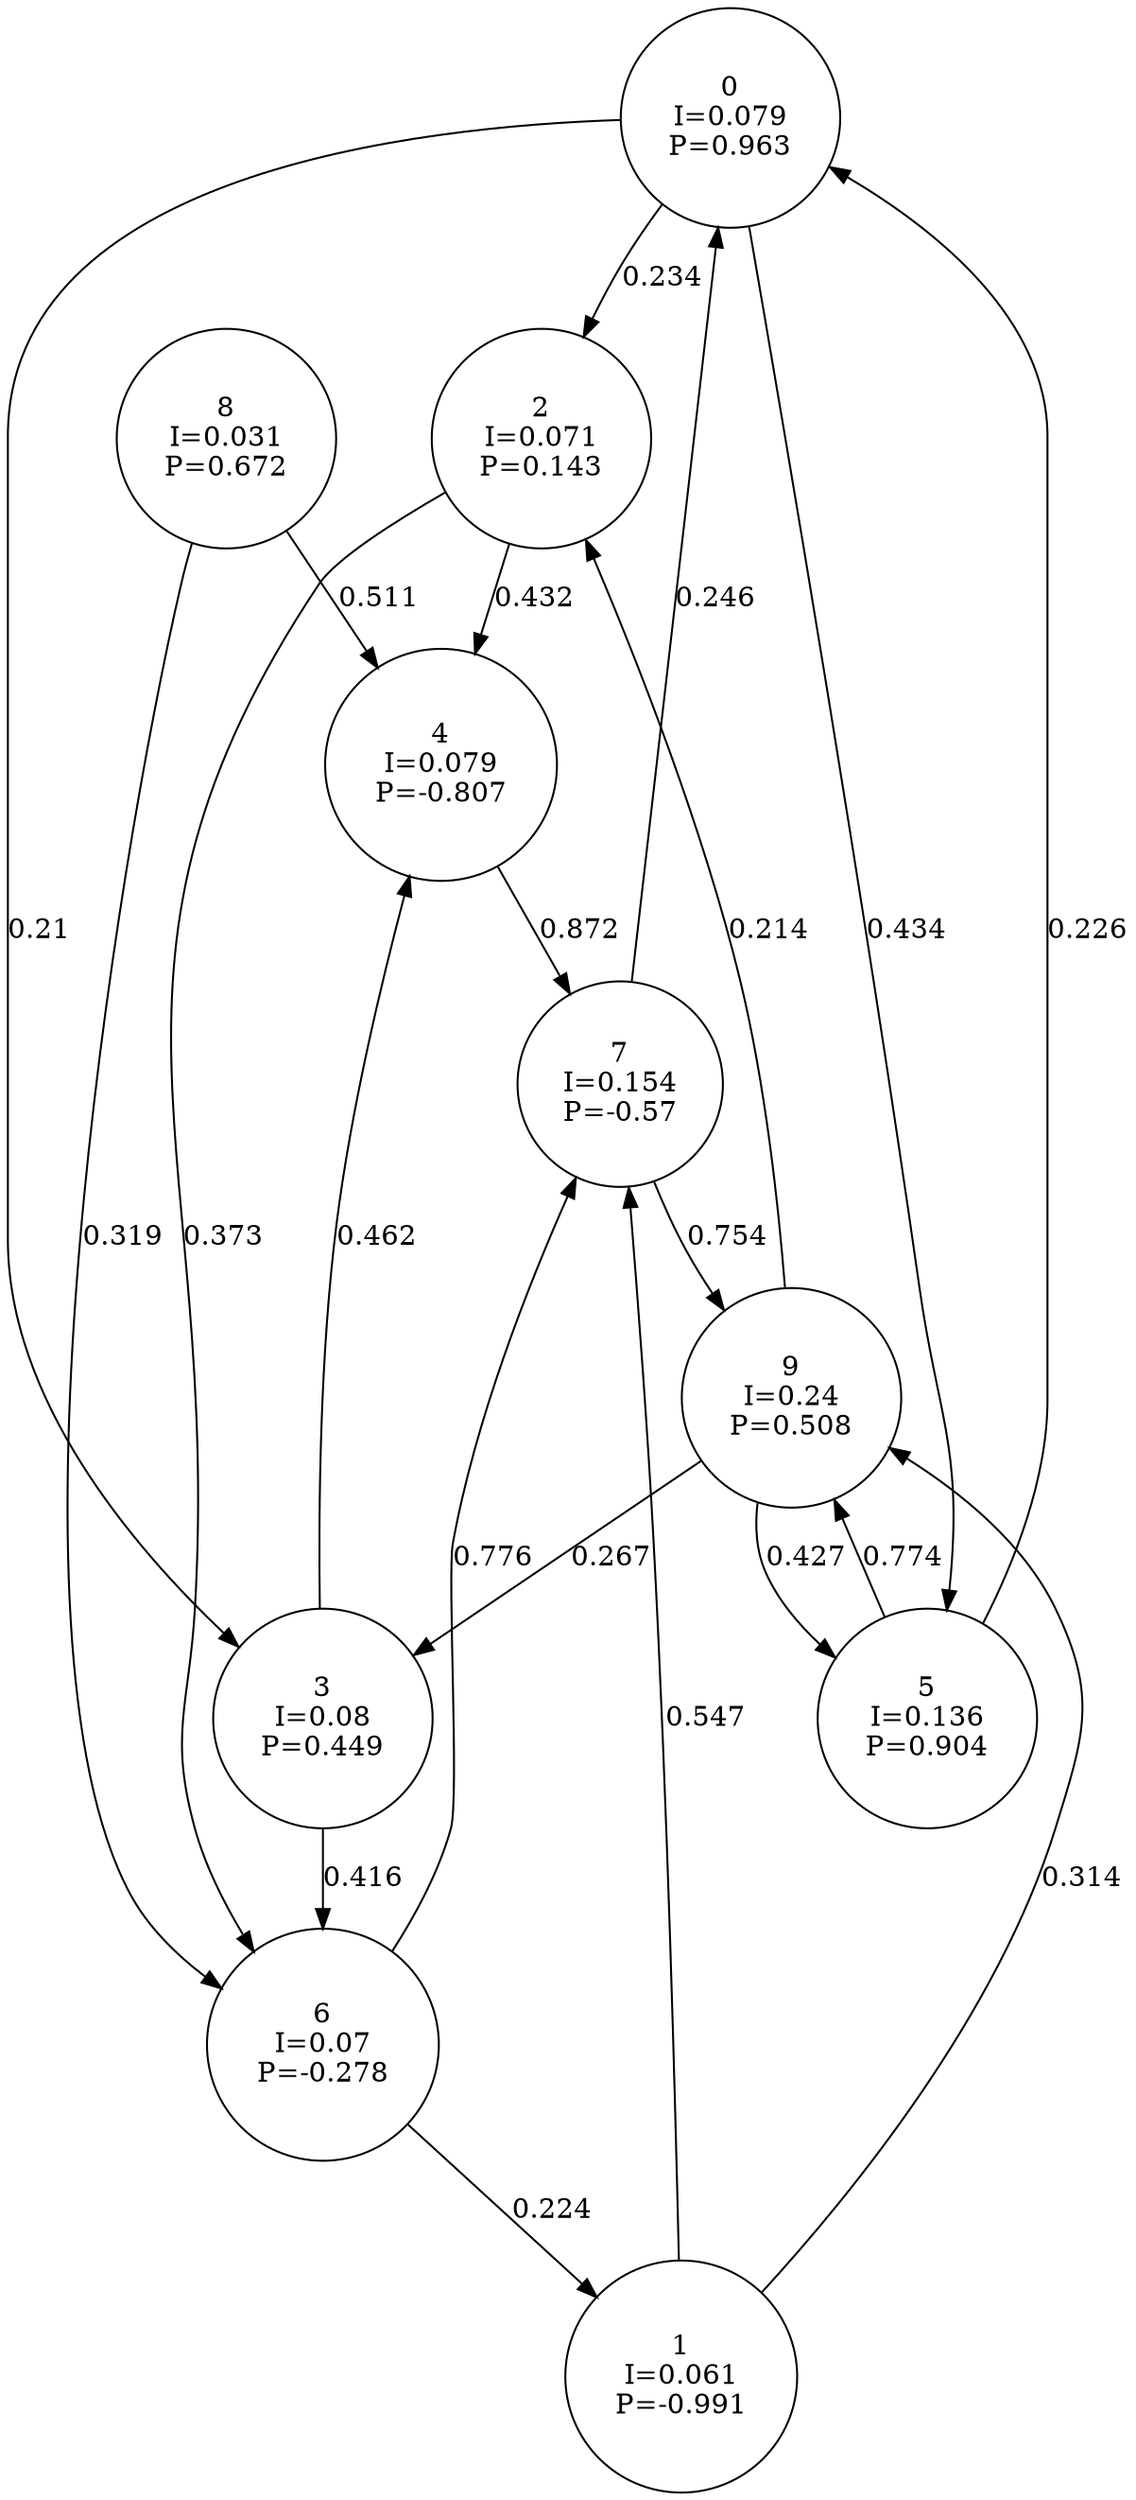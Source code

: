 digraph a {
0 [shape=circle, label="0\nI=0.079\nP=0.963"];
	0 -> 2 [label="0.234"];
	0 -> 3 [label="0.21"];
	0 -> 5 [label="0.434"];
1 [shape=circle, label="1\nI=0.061\nP=-0.991"];
	1 -> 7 [label="0.547"];
	1 -> 9 [label="0.314"];
2 [shape=circle, label="2\nI=0.071\nP=0.143"];
	2 -> 4 [label="0.432"];
	2 -> 6 [label="0.373"];
3 [shape=circle, label="3\nI=0.08\nP=0.449"];
	3 -> 4 [label="0.462"];
	3 -> 6 [label="0.416"];
4 [shape=circle, label="4\nI=0.079\nP=-0.807"];
	4 -> 7 [label="0.872"];
5 [shape=circle, label="5\nI=0.136\nP=0.904"];
	5 -> 0 [label="0.226"];
	5 -> 9 [label="0.774"];
6 [shape=circle, label="6\nI=0.07\nP=-0.278"];
	6 -> 1 [label="0.224"];
	6 -> 7 [label="0.776"];
7 [shape=circle, label="7\nI=0.154\nP=-0.57"];
	7 -> 0 [label="0.246"];
	7 -> 9 [label="0.754"];
8 [shape=circle, label="8\nI=0.031\nP=0.672"];
	8 -> 4 [label="0.511"];
	8 -> 6 [label="0.319"];
9 [shape=circle, label="9\nI=0.24\nP=0.508"];
	9 -> 2 [label="0.214"];
	9 -> 3 [label="0.267"];
	9 -> 5 [label="0.427"];
}